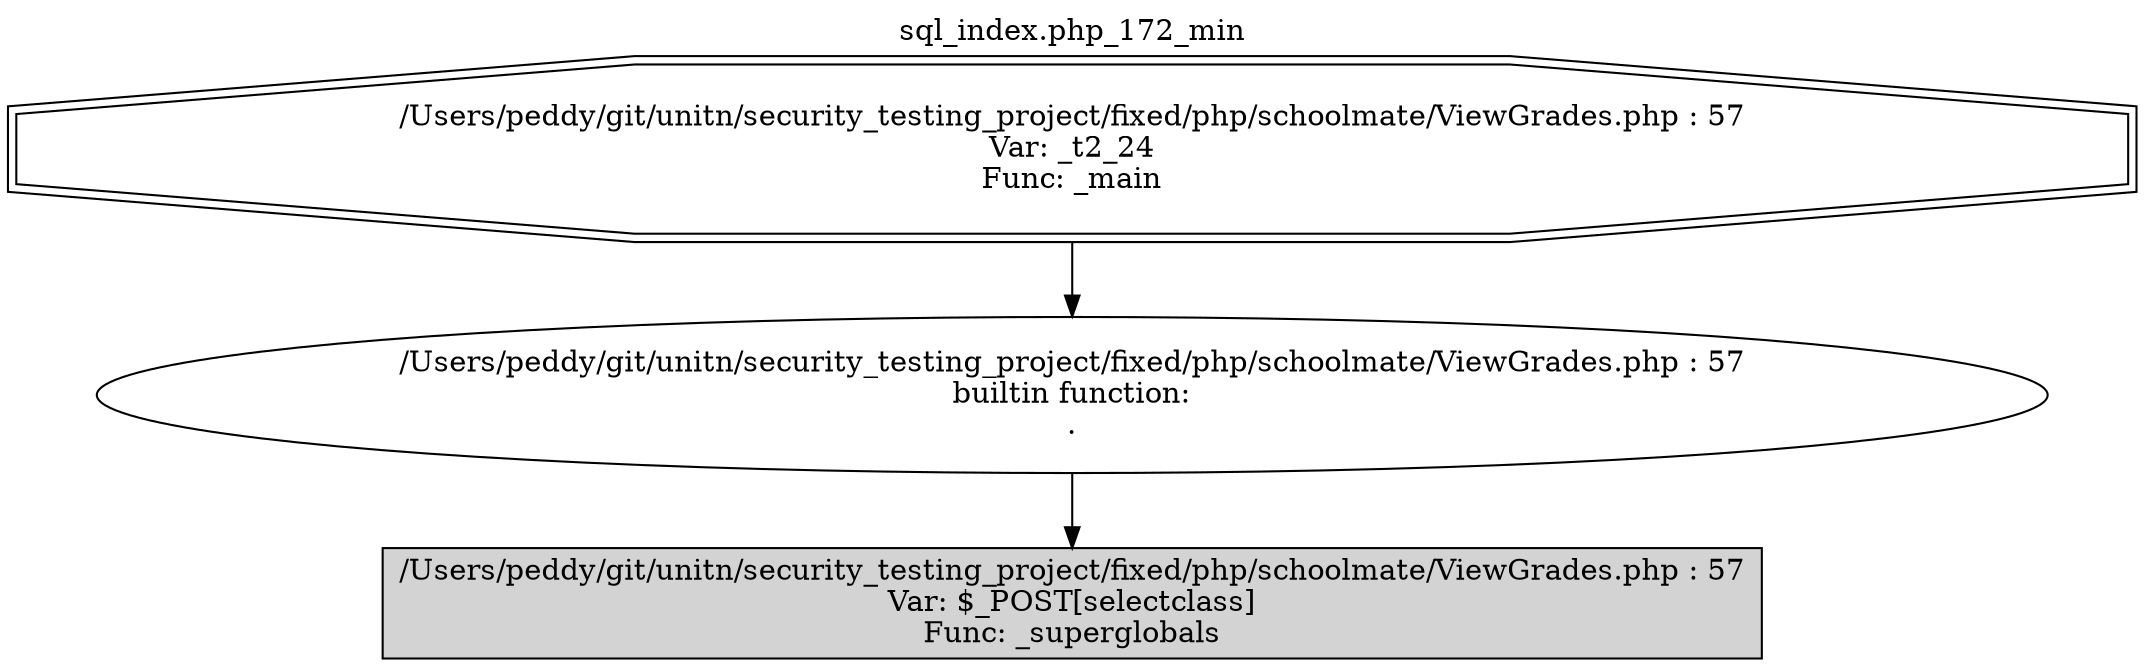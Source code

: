 digraph cfg {
  label="sql_index.php_172_min";
  labelloc=t;
  n1 [shape=doubleoctagon, label="/Users/peddy/git/unitn/security_testing_project/fixed/php/schoolmate/ViewGrades.php : 57\nVar: _t2_24\nFunc: _main\n"];
  n2 [shape=ellipse, label="/Users/peddy/git/unitn/security_testing_project/fixed/php/schoolmate/ViewGrades.php : 57\nbuiltin function:\n.\n"];
  n3 [shape=box, label="/Users/peddy/git/unitn/security_testing_project/fixed/php/schoolmate/ViewGrades.php : 57\nVar: $_POST[selectclass]\nFunc: _superglobals\n",style=filled];
  n1 -> n2;
  n2 -> n3;
}
